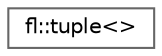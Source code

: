 digraph "Graphical Class Hierarchy"
{
 // INTERACTIVE_SVG=YES
 // LATEX_PDF_SIZE
  bgcolor="transparent";
  edge [fontname=Helvetica,fontsize=10,labelfontname=Helvetica,labelfontsize=10];
  node [fontname=Helvetica,fontsize=10,shape=box,height=0.2,width=0.4];
  rankdir="LR";
  Node0 [id="Node000000",label="fl::tuple\<\>",height=0.2,width=0.4,color="grey40", fillcolor="white", style="filled",URL="$d4/d36/namespacefl.html#dd/de6/structfl_1_1tuple_3_4",tooltip=" "];
}
